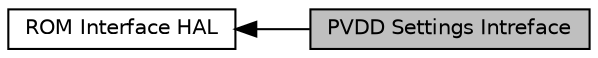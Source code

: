 digraph "PVDD Settings Intreface"
{
  edge [fontname="Helvetica",fontsize="10",labelfontname="Helvetica",labelfontsize="10"];
  node [fontname="Helvetica",fontsize="10",shape=record];
  rankdir=LR;
  Node0 [label="PVDD Settings Intreface",height=0.2,width=0.4,color="black", fillcolor="grey75", style="filled", fontcolor="black"];
  Node1 [label="ROM Interface HAL",height=0.2,width=0.4,color="black", fillcolor="white", style="filled",URL="$d3/db5/group__phhal_sys_ser.html",tooltip="ROM Interface (System Services) APIs. "];
  Node1->Node0 [shape=plaintext, dir="back", style="solid"];
}
